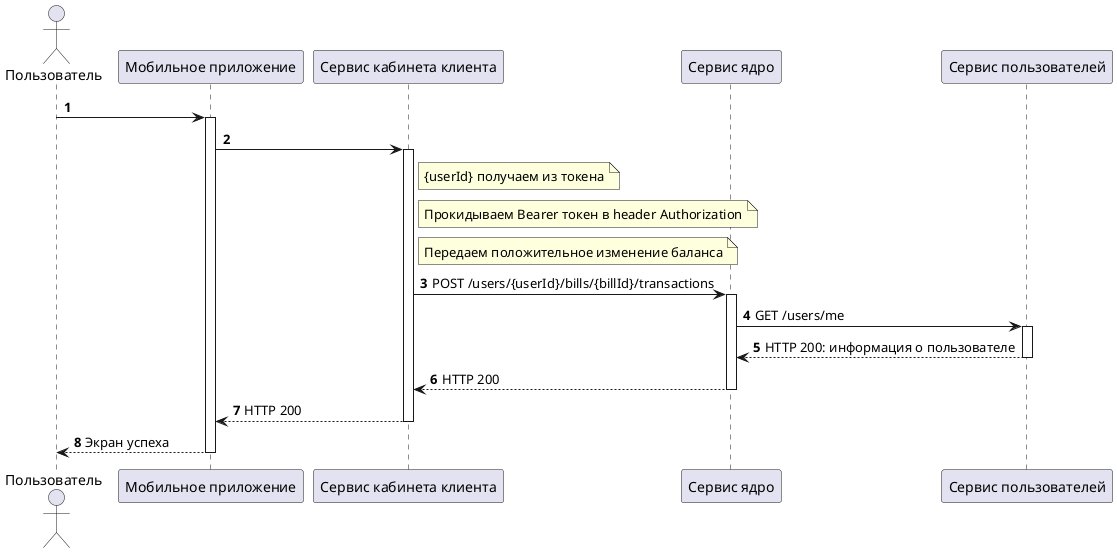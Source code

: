 @startuml
'https://plantuml.com/sequence-diagram

autonumber

actor "Пользователь" as User
participant "Мобильное приложение" as MobileApp
participant "Сервис кабинета клиента" as ClientService
participant "Сервис ядро" as CoreService
participant "Сервис пользователей" as UserService

User -> MobileApp
activate MobileApp

    MobileApp -> ClientService
    activate ClientService

        note right ClientService
        {userId} получаем из токена
        end note

        note right ClientService
        Прокидываем Bearer токен в header Authorization
        end note

        note right ClientService
        Передаем положительное изменение баланса
        end note

        ClientService -> CoreService: POST /users/{userId}/bills/{billId}/transactions
        activate CoreService

            CoreService -> UserService: GET /users/me
            activate UserService
            return HTTP 200: информация о пользователе
        return HTTP 200
    return HTTP 200
return Экран успеха

@enduml